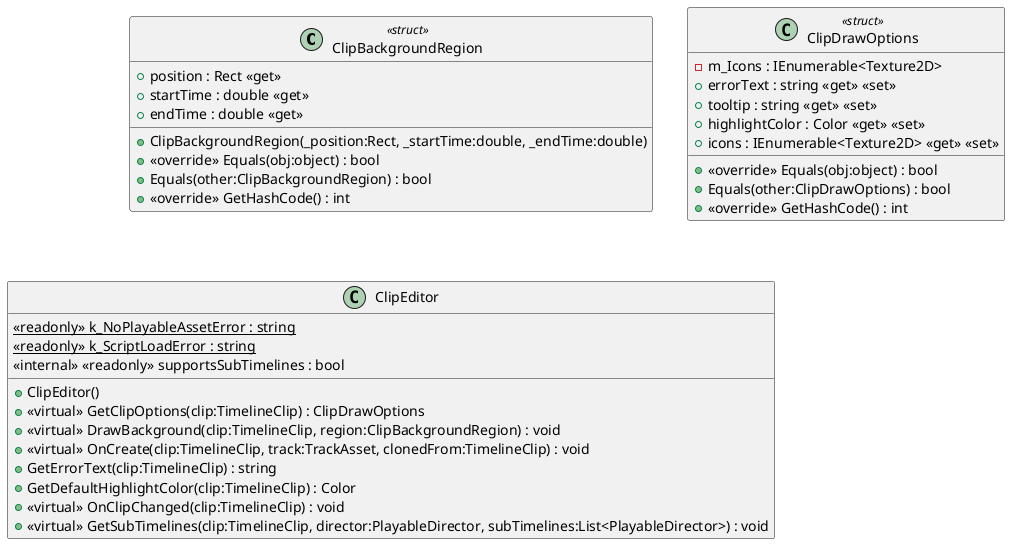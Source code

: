 @startuml
class ClipBackgroundRegion <<struct>> {
    + position : Rect <<get>>
    + startTime : double <<get>>
    + endTime : double <<get>>
    + ClipBackgroundRegion(_position:Rect, _startTime:double, _endTime:double)
    + <<override>> Equals(obj:object) : bool
    + Equals(other:ClipBackgroundRegion) : bool
    + <<override>> GetHashCode() : int
}
class ClipDrawOptions <<struct>> {
    - m_Icons : IEnumerable<Texture2D>
    + errorText : string <<get>> <<set>>
    + tooltip : string <<get>> <<set>>
    + highlightColor : Color <<get>> <<set>>
    + icons : IEnumerable<Texture2D> <<get>> <<set>>
    + <<override>> Equals(obj:object) : bool
    + Equals(other:ClipDrawOptions) : bool
    + <<override>> GetHashCode() : int
}
class ClipEditor {
    {static} <<readonly>> k_NoPlayableAssetError : string
    {static} <<readonly>> k_ScriptLoadError : string
    <<internal>> <<readonly>> supportsSubTimelines : bool
    + ClipEditor()
    + <<virtual>> GetClipOptions(clip:TimelineClip) : ClipDrawOptions
    + <<virtual>> DrawBackground(clip:TimelineClip, region:ClipBackgroundRegion) : void
    + <<virtual>> OnCreate(clip:TimelineClip, track:TrackAsset, clonedFrom:TimelineClip) : void
    + GetErrorText(clip:TimelineClip) : string
    + GetDefaultHighlightColor(clip:TimelineClip) : Color
    + <<virtual>> OnClipChanged(clip:TimelineClip) : void
    + <<virtual>> GetSubTimelines(clip:TimelineClip, director:PlayableDirector, subTimelines:List<PlayableDirector>) : void
}
@enduml
